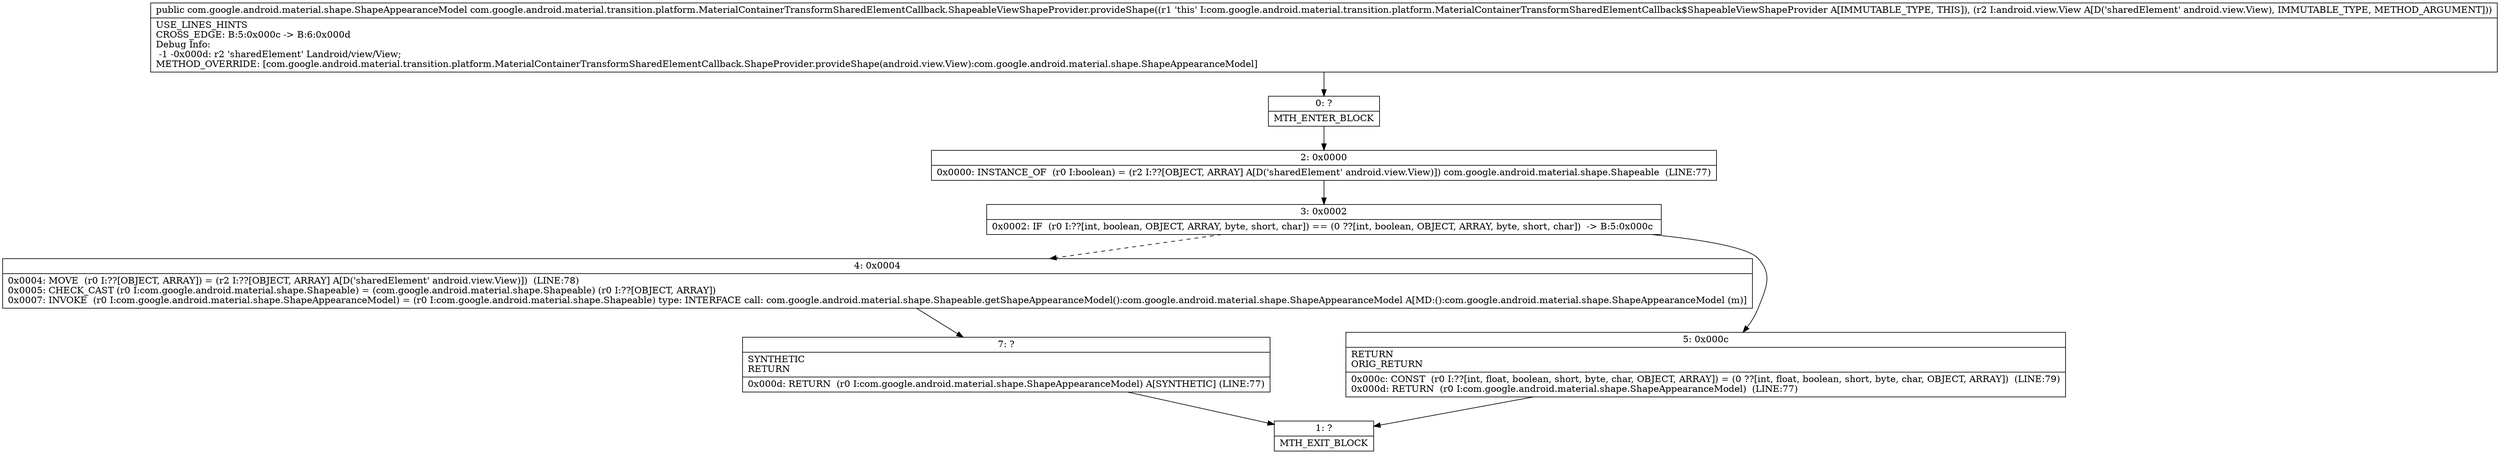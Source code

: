 digraph "CFG forcom.google.android.material.transition.platform.MaterialContainerTransformSharedElementCallback.ShapeableViewShapeProvider.provideShape(Landroid\/view\/View;)Lcom\/google\/android\/material\/shape\/ShapeAppearanceModel;" {
Node_0 [shape=record,label="{0\:\ ?|MTH_ENTER_BLOCK\l}"];
Node_2 [shape=record,label="{2\:\ 0x0000|0x0000: INSTANCE_OF  (r0 I:boolean) = (r2 I:??[OBJECT, ARRAY] A[D('sharedElement' android.view.View)]) com.google.android.material.shape.Shapeable  (LINE:77)\l}"];
Node_3 [shape=record,label="{3\:\ 0x0002|0x0002: IF  (r0 I:??[int, boolean, OBJECT, ARRAY, byte, short, char]) == (0 ??[int, boolean, OBJECT, ARRAY, byte, short, char])  \-\> B:5:0x000c \l}"];
Node_4 [shape=record,label="{4\:\ 0x0004|0x0004: MOVE  (r0 I:??[OBJECT, ARRAY]) = (r2 I:??[OBJECT, ARRAY] A[D('sharedElement' android.view.View)])  (LINE:78)\l0x0005: CHECK_CAST (r0 I:com.google.android.material.shape.Shapeable) = (com.google.android.material.shape.Shapeable) (r0 I:??[OBJECT, ARRAY]) \l0x0007: INVOKE  (r0 I:com.google.android.material.shape.ShapeAppearanceModel) = (r0 I:com.google.android.material.shape.Shapeable) type: INTERFACE call: com.google.android.material.shape.Shapeable.getShapeAppearanceModel():com.google.android.material.shape.ShapeAppearanceModel A[MD:():com.google.android.material.shape.ShapeAppearanceModel (m)]\l}"];
Node_7 [shape=record,label="{7\:\ ?|SYNTHETIC\lRETURN\l|0x000d: RETURN  (r0 I:com.google.android.material.shape.ShapeAppearanceModel) A[SYNTHETIC] (LINE:77)\l}"];
Node_1 [shape=record,label="{1\:\ ?|MTH_EXIT_BLOCK\l}"];
Node_5 [shape=record,label="{5\:\ 0x000c|RETURN\lORIG_RETURN\l|0x000c: CONST  (r0 I:??[int, float, boolean, short, byte, char, OBJECT, ARRAY]) = (0 ??[int, float, boolean, short, byte, char, OBJECT, ARRAY])  (LINE:79)\l0x000d: RETURN  (r0 I:com.google.android.material.shape.ShapeAppearanceModel)  (LINE:77)\l}"];
MethodNode[shape=record,label="{public com.google.android.material.shape.ShapeAppearanceModel com.google.android.material.transition.platform.MaterialContainerTransformSharedElementCallback.ShapeableViewShapeProvider.provideShape((r1 'this' I:com.google.android.material.transition.platform.MaterialContainerTransformSharedElementCallback$ShapeableViewShapeProvider A[IMMUTABLE_TYPE, THIS]), (r2 I:android.view.View A[D('sharedElement' android.view.View), IMMUTABLE_TYPE, METHOD_ARGUMENT]))  | USE_LINES_HINTS\lCROSS_EDGE: B:5:0x000c \-\> B:6:0x000d\lDebug Info:\l  \-1 \-0x000d: r2 'sharedElement' Landroid\/view\/View;\lMETHOD_OVERRIDE: [com.google.android.material.transition.platform.MaterialContainerTransformSharedElementCallback.ShapeProvider.provideShape(android.view.View):com.google.android.material.shape.ShapeAppearanceModel]\l}"];
MethodNode -> Node_0;Node_0 -> Node_2;
Node_2 -> Node_3;
Node_3 -> Node_4[style=dashed];
Node_3 -> Node_5;
Node_4 -> Node_7;
Node_7 -> Node_1;
Node_5 -> Node_1;
}

